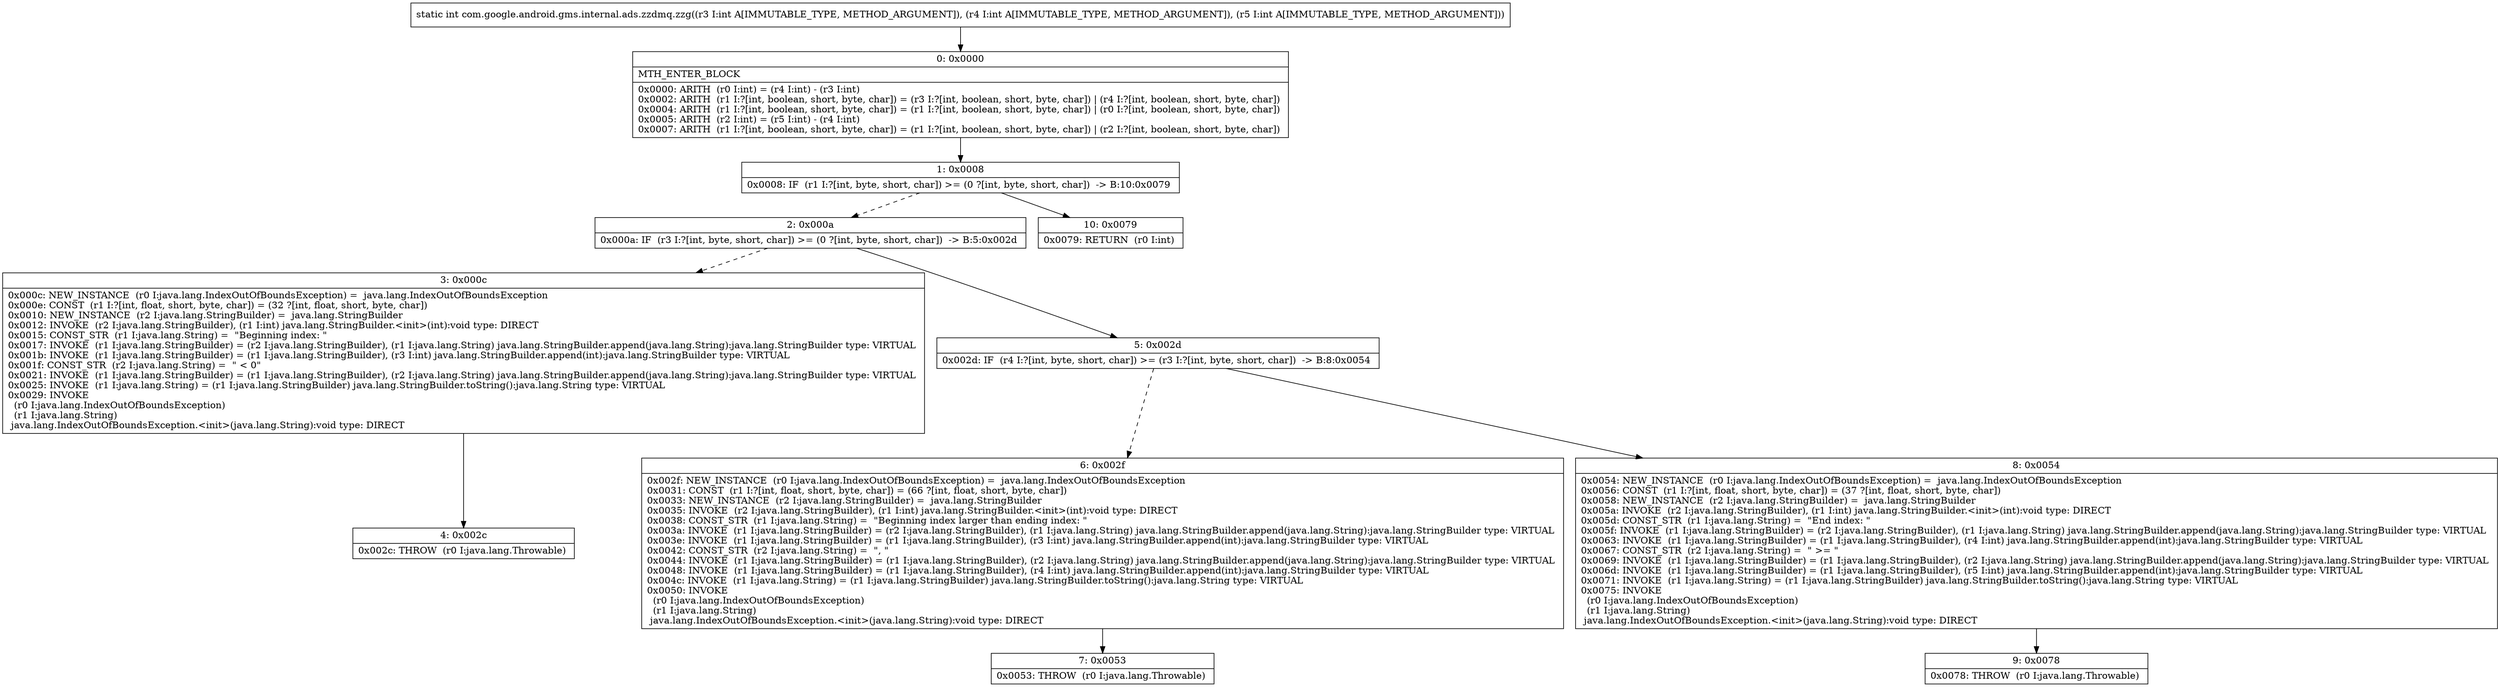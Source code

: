 digraph "CFG forcom.google.android.gms.internal.ads.zzdmq.zzg(III)I" {
Node_0 [shape=record,label="{0\:\ 0x0000|MTH_ENTER_BLOCK\l|0x0000: ARITH  (r0 I:int) = (r4 I:int) \- (r3 I:int) \l0x0002: ARITH  (r1 I:?[int, boolean, short, byte, char]) = (r3 I:?[int, boolean, short, byte, char]) \| (r4 I:?[int, boolean, short, byte, char]) \l0x0004: ARITH  (r1 I:?[int, boolean, short, byte, char]) = (r1 I:?[int, boolean, short, byte, char]) \| (r0 I:?[int, boolean, short, byte, char]) \l0x0005: ARITH  (r2 I:int) = (r5 I:int) \- (r4 I:int) \l0x0007: ARITH  (r1 I:?[int, boolean, short, byte, char]) = (r1 I:?[int, boolean, short, byte, char]) \| (r2 I:?[int, boolean, short, byte, char]) \l}"];
Node_1 [shape=record,label="{1\:\ 0x0008|0x0008: IF  (r1 I:?[int, byte, short, char]) \>= (0 ?[int, byte, short, char])  \-\> B:10:0x0079 \l}"];
Node_2 [shape=record,label="{2\:\ 0x000a|0x000a: IF  (r3 I:?[int, byte, short, char]) \>= (0 ?[int, byte, short, char])  \-\> B:5:0x002d \l}"];
Node_3 [shape=record,label="{3\:\ 0x000c|0x000c: NEW_INSTANCE  (r0 I:java.lang.IndexOutOfBoundsException) =  java.lang.IndexOutOfBoundsException \l0x000e: CONST  (r1 I:?[int, float, short, byte, char]) = (32 ?[int, float, short, byte, char]) \l0x0010: NEW_INSTANCE  (r2 I:java.lang.StringBuilder) =  java.lang.StringBuilder \l0x0012: INVOKE  (r2 I:java.lang.StringBuilder), (r1 I:int) java.lang.StringBuilder.\<init\>(int):void type: DIRECT \l0x0015: CONST_STR  (r1 I:java.lang.String) =  \"Beginning index: \" \l0x0017: INVOKE  (r1 I:java.lang.StringBuilder) = (r2 I:java.lang.StringBuilder), (r1 I:java.lang.String) java.lang.StringBuilder.append(java.lang.String):java.lang.StringBuilder type: VIRTUAL \l0x001b: INVOKE  (r1 I:java.lang.StringBuilder) = (r1 I:java.lang.StringBuilder), (r3 I:int) java.lang.StringBuilder.append(int):java.lang.StringBuilder type: VIRTUAL \l0x001f: CONST_STR  (r2 I:java.lang.String) =  \" \< 0\" \l0x0021: INVOKE  (r1 I:java.lang.StringBuilder) = (r1 I:java.lang.StringBuilder), (r2 I:java.lang.String) java.lang.StringBuilder.append(java.lang.String):java.lang.StringBuilder type: VIRTUAL \l0x0025: INVOKE  (r1 I:java.lang.String) = (r1 I:java.lang.StringBuilder) java.lang.StringBuilder.toString():java.lang.String type: VIRTUAL \l0x0029: INVOKE  \l  (r0 I:java.lang.IndexOutOfBoundsException)\l  (r1 I:java.lang.String)\l java.lang.IndexOutOfBoundsException.\<init\>(java.lang.String):void type: DIRECT \l}"];
Node_4 [shape=record,label="{4\:\ 0x002c|0x002c: THROW  (r0 I:java.lang.Throwable) \l}"];
Node_5 [shape=record,label="{5\:\ 0x002d|0x002d: IF  (r4 I:?[int, byte, short, char]) \>= (r3 I:?[int, byte, short, char])  \-\> B:8:0x0054 \l}"];
Node_6 [shape=record,label="{6\:\ 0x002f|0x002f: NEW_INSTANCE  (r0 I:java.lang.IndexOutOfBoundsException) =  java.lang.IndexOutOfBoundsException \l0x0031: CONST  (r1 I:?[int, float, short, byte, char]) = (66 ?[int, float, short, byte, char]) \l0x0033: NEW_INSTANCE  (r2 I:java.lang.StringBuilder) =  java.lang.StringBuilder \l0x0035: INVOKE  (r2 I:java.lang.StringBuilder), (r1 I:int) java.lang.StringBuilder.\<init\>(int):void type: DIRECT \l0x0038: CONST_STR  (r1 I:java.lang.String) =  \"Beginning index larger than ending index: \" \l0x003a: INVOKE  (r1 I:java.lang.StringBuilder) = (r2 I:java.lang.StringBuilder), (r1 I:java.lang.String) java.lang.StringBuilder.append(java.lang.String):java.lang.StringBuilder type: VIRTUAL \l0x003e: INVOKE  (r1 I:java.lang.StringBuilder) = (r1 I:java.lang.StringBuilder), (r3 I:int) java.lang.StringBuilder.append(int):java.lang.StringBuilder type: VIRTUAL \l0x0042: CONST_STR  (r2 I:java.lang.String) =  \", \" \l0x0044: INVOKE  (r1 I:java.lang.StringBuilder) = (r1 I:java.lang.StringBuilder), (r2 I:java.lang.String) java.lang.StringBuilder.append(java.lang.String):java.lang.StringBuilder type: VIRTUAL \l0x0048: INVOKE  (r1 I:java.lang.StringBuilder) = (r1 I:java.lang.StringBuilder), (r4 I:int) java.lang.StringBuilder.append(int):java.lang.StringBuilder type: VIRTUAL \l0x004c: INVOKE  (r1 I:java.lang.String) = (r1 I:java.lang.StringBuilder) java.lang.StringBuilder.toString():java.lang.String type: VIRTUAL \l0x0050: INVOKE  \l  (r0 I:java.lang.IndexOutOfBoundsException)\l  (r1 I:java.lang.String)\l java.lang.IndexOutOfBoundsException.\<init\>(java.lang.String):void type: DIRECT \l}"];
Node_7 [shape=record,label="{7\:\ 0x0053|0x0053: THROW  (r0 I:java.lang.Throwable) \l}"];
Node_8 [shape=record,label="{8\:\ 0x0054|0x0054: NEW_INSTANCE  (r0 I:java.lang.IndexOutOfBoundsException) =  java.lang.IndexOutOfBoundsException \l0x0056: CONST  (r1 I:?[int, float, short, byte, char]) = (37 ?[int, float, short, byte, char]) \l0x0058: NEW_INSTANCE  (r2 I:java.lang.StringBuilder) =  java.lang.StringBuilder \l0x005a: INVOKE  (r2 I:java.lang.StringBuilder), (r1 I:int) java.lang.StringBuilder.\<init\>(int):void type: DIRECT \l0x005d: CONST_STR  (r1 I:java.lang.String) =  \"End index: \" \l0x005f: INVOKE  (r1 I:java.lang.StringBuilder) = (r2 I:java.lang.StringBuilder), (r1 I:java.lang.String) java.lang.StringBuilder.append(java.lang.String):java.lang.StringBuilder type: VIRTUAL \l0x0063: INVOKE  (r1 I:java.lang.StringBuilder) = (r1 I:java.lang.StringBuilder), (r4 I:int) java.lang.StringBuilder.append(int):java.lang.StringBuilder type: VIRTUAL \l0x0067: CONST_STR  (r2 I:java.lang.String) =  \" \>= \" \l0x0069: INVOKE  (r1 I:java.lang.StringBuilder) = (r1 I:java.lang.StringBuilder), (r2 I:java.lang.String) java.lang.StringBuilder.append(java.lang.String):java.lang.StringBuilder type: VIRTUAL \l0x006d: INVOKE  (r1 I:java.lang.StringBuilder) = (r1 I:java.lang.StringBuilder), (r5 I:int) java.lang.StringBuilder.append(int):java.lang.StringBuilder type: VIRTUAL \l0x0071: INVOKE  (r1 I:java.lang.String) = (r1 I:java.lang.StringBuilder) java.lang.StringBuilder.toString():java.lang.String type: VIRTUAL \l0x0075: INVOKE  \l  (r0 I:java.lang.IndexOutOfBoundsException)\l  (r1 I:java.lang.String)\l java.lang.IndexOutOfBoundsException.\<init\>(java.lang.String):void type: DIRECT \l}"];
Node_9 [shape=record,label="{9\:\ 0x0078|0x0078: THROW  (r0 I:java.lang.Throwable) \l}"];
Node_10 [shape=record,label="{10\:\ 0x0079|0x0079: RETURN  (r0 I:int) \l}"];
MethodNode[shape=record,label="{static int com.google.android.gms.internal.ads.zzdmq.zzg((r3 I:int A[IMMUTABLE_TYPE, METHOD_ARGUMENT]), (r4 I:int A[IMMUTABLE_TYPE, METHOD_ARGUMENT]), (r5 I:int A[IMMUTABLE_TYPE, METHOD_ARGUMENT])) }"];
MethodNode -> Node_0;
Node_0 -> Node_1;
Node_1 -> Node_2[style=dashed];
Node_1 -> Node_10;
Node_2 -> Node_3[style=dashed];
Node_2 -> Node_5;
Node_3 -> Node_4;
Node_5 -> Node_6[style=dashed];
Node_5 -> Node_8;
Node_6 -> Node_7;
Node_8 -> Node_9;
}

